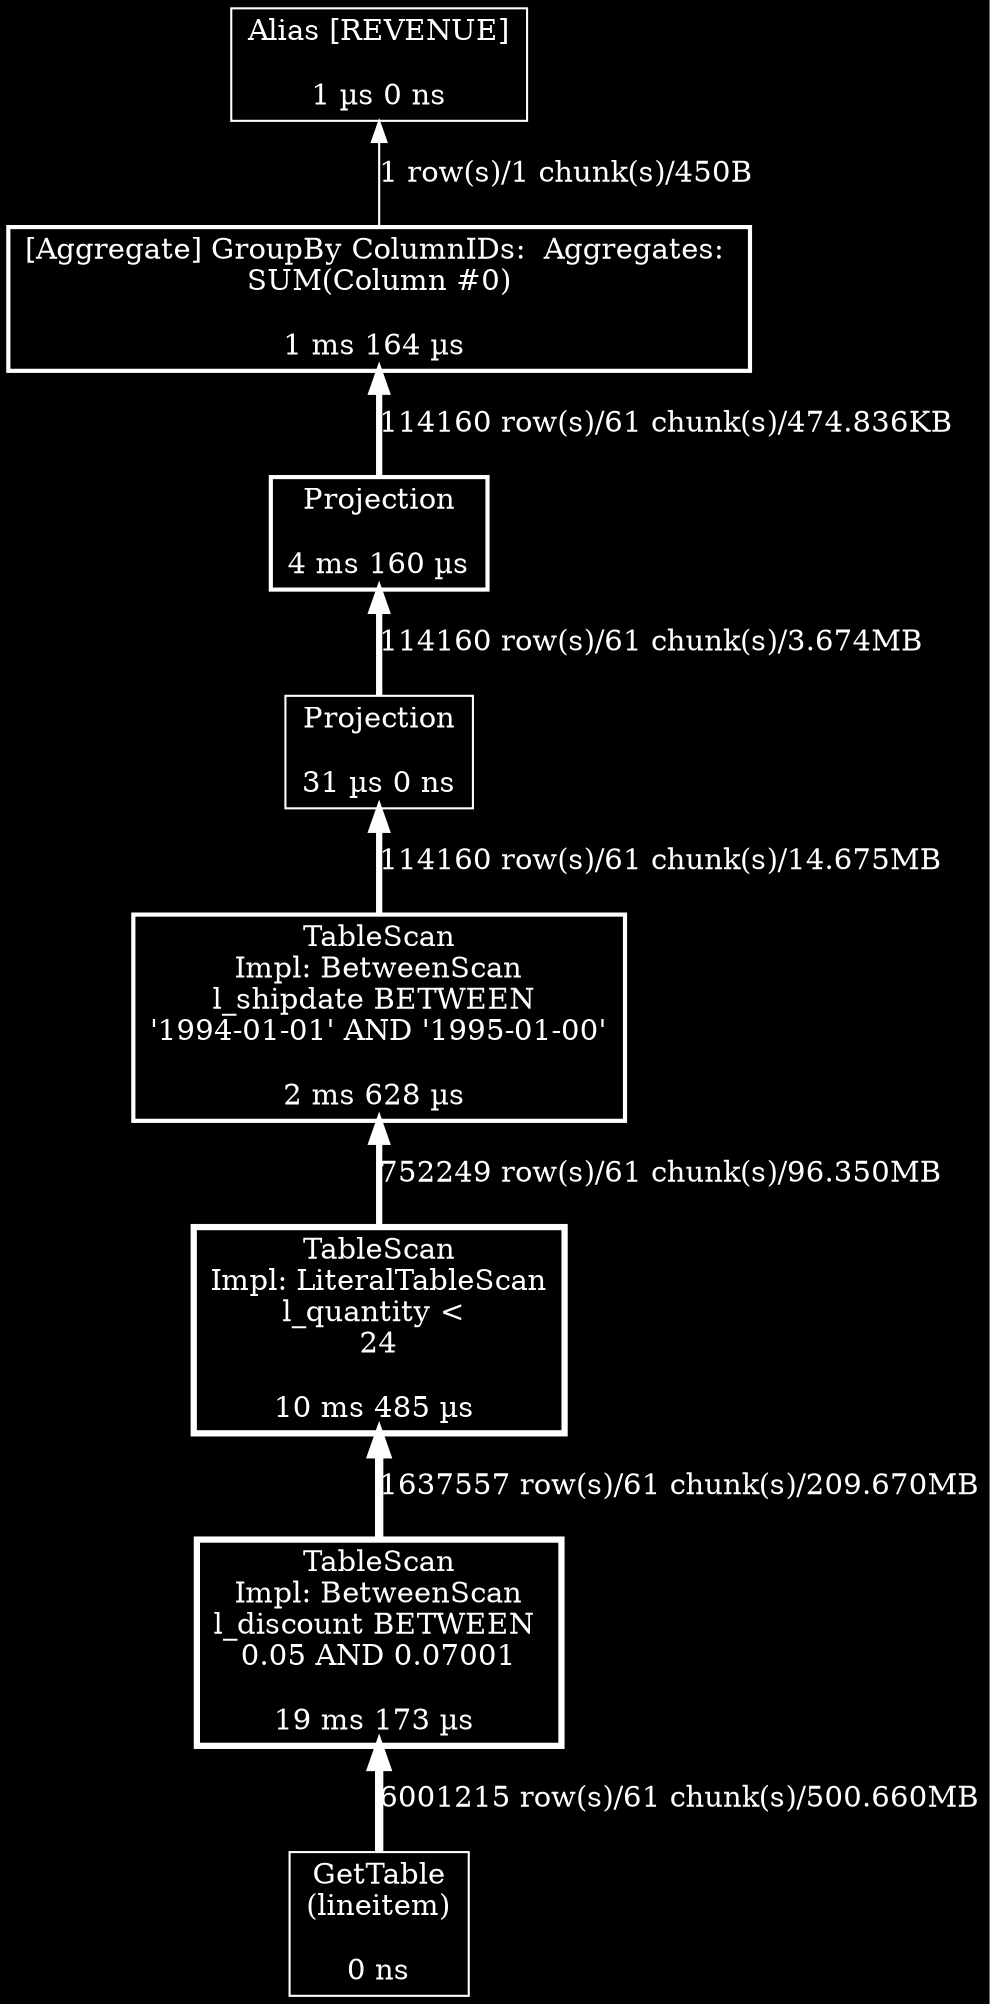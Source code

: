 digraph G {
bgcolor=black;
rankdir=BT;
ratio=compress;
94335636255264 [color=white, fontcolor=white, label="Alias [REVENUE]

1 µs 0 ns", penwidth=1, shape=rectangle];
94334562256672 [color=white, fontcolor=white, label="[Aggregate] GroupBy ColumnIDs:  Aggregates: \nSUM(Column #0)

1 ms 164 µs ", penwidth=2, shape=rectangle];
94334702209424 [color=white, fontcolor=white, label="Projection

4 ms 160 µs", penwidth=2, shape=rectangle];
94334702209264 [color=white, fontcolor=white, label="Projection

31 µs 0 ns", penwidth=1, shape=rectangle];
94334562220912 [color=white, fontcolor=white, label="TableScan
Impl: BetweenScan
l_shipdate BETWEEN \n'1994-01-01' AND '1995-01-00'

2 ms 628 µs ", penwidth=2, shape=rectangle];
94334562252128 [color=white, fontcolor=white, label="TableScan
Impl: LiteralTableScan
l_quantity < \n24

10 ms 485 µs ", penwidth=3, shape=rectangle];
94335126824576 [color=white, fontcolor=white, label="TableScan
Impl: BetweenScan
l_discount BETWEEN \n0.05 AND 0.07001

19 ms 173 µs ", penwidth=3, shape=rectangle];
94335636255456 [color=white, fontcolor=white, label="GetTable
(lineitem)

0 ns", penwidth=1, shape=rectangle];
94334562256672->94335636255264  [color=white, dir=forward, fontcolor=white, label="1 row(s)/1 chunk(s)/450B", penwidth=1, style=solid];
94334702209424->94334562256672  [color=white, dir=forward, fontcolor=white, label="114160 row(s)/61 chunk(s)/474.836KB", penwidth=3, style=solid];
94334702209264->94334702209424  [color=white, dir=forward, fontcolor=white, label="114160 row(s)/61 chunk(s)/3.674MB", penwidth=3, style=solid];
94334562220912->94334702209264  [color=white, dir=forward, fontcolor=white, label="114160 row(s)/61 chunk(s)/14.675MB", penwidth=3, style=solid];
94334562252128->94334562220912  [color=white, dir=forward, fontcolor=white, label="752249 row(s)/61 chunk(s)/96.350MB", penwidth=3, style=solid];
94335126824576->94334562252128  [color=white, dir=forward, fontcolor=white, label="1637557 row(s)/61 chunk(s)/209.670MB", penwidth=4, style=solid];
94335636255456->94335126824576  [color=white, dir=forward, fontcolor=white, label="6001215 row(s)/61 chunk(s)/500.660MB", penwidth=4, style=solid];
}
